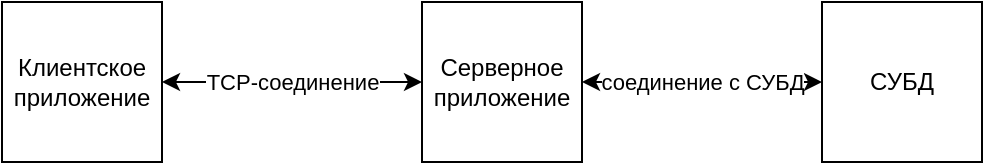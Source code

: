 <mxfile version="19.0.3" type="device"><diagram id="IWO9HQ_7RhqvA6aEOqV1" name="Страница 1"><mxGraphModel dx="1102" dy="753" grid="1" gridSize="10" guides="1" tooltips="1" connect="1" arrows="1" fold="1" page="1" pageScale="1" pageWidth="827" pageHeight="1169" math="0" shadow="0"><root><mxCell id="0"/><mxCell id="1" parent="0"/><mxCell id="nyDKzyKCc7dcVp36mXoa-1" value="Клиентское приложение" style="whiteSpace=wrap;html=1;aspect=fixed;" vertex="1" parent="1"><mxGeometry x="150" y="340" width="80" height="80" as="geometry"/></mxCell><mxCell id="nyDKzyKCc7dcVp36mXoa-2" value="Серверное приложение" style="whiteSpace=wrap;html=1;aspect=fixed;" vertex="1" parent="1"><mxGeometry x="360" y="340" width="80" height="80" as="geometry"/></mxCell><mxCell id="nyDKzyKCc7dcVp36mXoa-3" value="СУБД" style="whiteSpace=wrap;html=1;aspect=fixed;" vertex="1" parent="1"><mxGeometry x="560" y="340" width="80" height="80" as="geometry"/></mxCell><mxCell id="nyDKzyKCc7dcVp36mXoa-5" value="TCP-соединение" style="endArrow=classic;startArrow=classic;html=1;rounded=0;" edge="1" parent="1" source="nyDKzyKCc7dcVp36mXoa-1" target="nyDKzyKCc7dcVp36mXoa-2"><mxGeometry width="50" height="50" relative="1" as="geometry"><mxPoint x="390" y="470" as="sourcePoint"/><mxPoint x="440" y="420" as="targetPoint"/></mxGeometry></mxCell><mxCell id="nyDKzyKCc7dcVp36mXoa-6" value="соединение с СУБД" style="endArrow=classic;startArrow=classic;html=1;rounded=0;" edge="1" parent="1" source="nyDKzyKCc7dcVp36mXoa-2" target="nyDKzyKCc7dcVp36mXoa-3"><mxGeometry width="50" height="50" relative="1" as="geometry"><mxPoint x="360" y="250" as="sourcePoint"/><mxPoint x="490" y="250" as="targetPoint"/></mxGeometry></mxCell></root></mxGraphModel></diagram></mxfile>